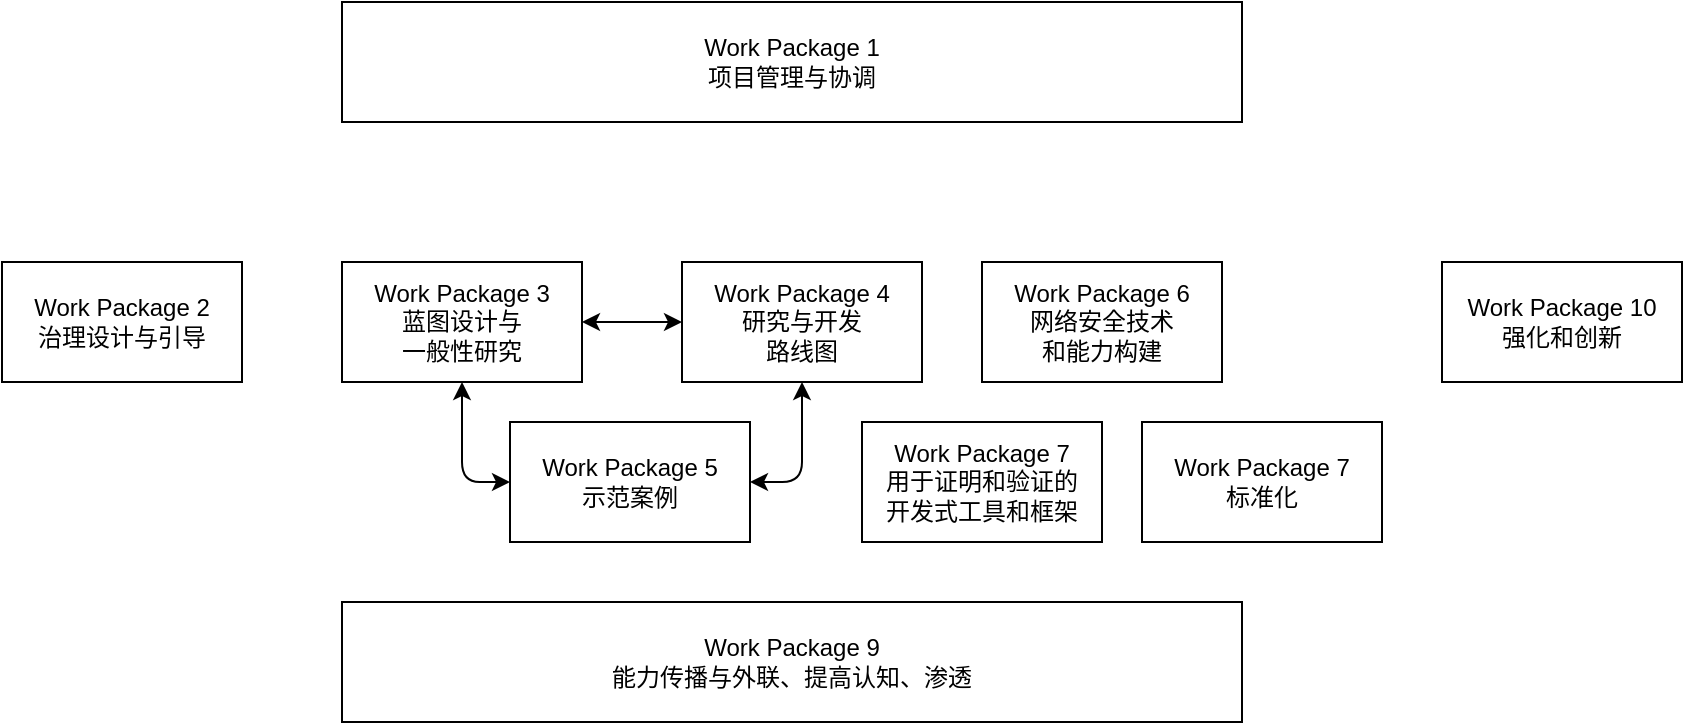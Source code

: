 <mxfile>
    <diagram id="uWHD7YBRE7kugEyg_PUX" name="Page-1">
        <mxGraphModel dx="898" dy="562" grid="1" gridSize="10" guides="1" tooltips="1" connect="1" arrows="1" fold="1" page="1" pageScale="1" pageWidth="827" pageHeight="1169" math="0" shadow="0">
            <root>
                <mxCell id="0"/>
                <mxCell id="1" parent="0"/>
                <mxCell id="2" value="Work Package 1&lt;br&gt;项目管理与协调" style="rounded=0;whiteSpace=wrap;html=1;" vertex="1" parent="1">
                    <mxGeometry x="190" y="80" width="450" height="60" as="geometry"/>
                </mxCell>
                <mxCell id="3" value="Work Package 3&lt;br&gt;蓝图设计与&lt;br&gt;一般性研究" style="rounded=0;whiteSpace=wrap;html=1;" vertex="1" parent="1">
                    <mxGeometry x="190" y="210" width="120" height="60" as="geometry"/>
                </mxCell>
                <mxCell id="4" value="Work Package 4&lt;br&gt;研究与开发&lt;br&gt;路线图" style="rounded=0;whiteSpace=wrap;html=1;" vertex="1" parent="1">
                    <mxGeometry x="360" y="210" width="120" height="60" as="geometry"/>
                </mxCell>
                <mxCell id="5" value="Work Package 5&lt;br&gt;示范案例" style="rounded=0;whiteSpace=wrap;html=1;" vertex="1" parent="1">
                    <mxGeometry x="274" y="290" width="120" height="60" as="geometry"/>
                </mxCell>
                <mxCell id="6" value="Work Package 2&lt;br&gt;治理设计与引导" style="rounded=0;whiteSpace=wrap;html=1;" vertex="1" parent="1">
                    <mxGeometry x="20" y="210" width="120" height="60" as="geometry"/>
                </mxCell>
                <mxCell id="7" value="" style="endArrow=classic;startArrow=classic;html=1;exitX=1;exitY=0.5;exitDx=0;exitDy=0;entryX=0;entryY=0.5;entryDx=0;entryDy=0;" edge="1" parent="1" source="3" target="4">
                    <mxGeometry width="50" height="50" relative="1" as="geometry">
                        <mxPoint x="350" y="270" as="sourcePoint"/>
                        <mxPoint x="400" y="220" as="targetPoint"/>
                    </mxGeometry>
                </mxCell>
                <mxCell id="8" value="" style="endArrow=classic;startArrow=classic;html=1;exitX=0.5;exitY=1;exitDx=0;exitDy=0;entryX=0;entryY=0.5;entryDx=0;entryDy=0;" edge="1" parent="1" source="3" target="5">
                    <mxGeometry width="50" height="50" relative="1" as="geometry">
                        <mxPoint x="350" y="270" as="sourcePoint"/>
                        <mxPoint x="400" y="220" as="targetPoint"/>
                        <Array as="points">
                            <mxPoint x="250" y="320"/>
                        </Array>
                    </mxGeometry>
                </mxCell>
                <mxCell id="9" value="" style="endArrow=classic;startArrow=classic;html=1;exitX=0.5;exitY=1;exitDx=0;exitDy=0;entryX=1;entryY=0.5;entryDx=0;entryDy=0;" edge="1" parent="1" source="4" target="5">
                    <mxGeometry width="50" height="50" relative="1" as="geometry">
                        <mxPoint x="260" y="280" as="sourcePoint"/>
                        <mxPoint x="284" y="330" as="targetPoint"/>
                        <Array as="points">
                            <mxPoint x="420" y="320"/>
                        </Array>
                    </mxGeometry>
                </mxCell>
                <mxCell id="10" value="Work Package 7&lt;br&gt;用于证明和验证的&lt;br&gt;开发式工具和框架" style="rounded=0;whiteSpace=wrap;html=1;" vertex="1" parent="1">
                    <mxGeometry x="450" y="290" width="120" height="60" as="geometry"/>
                </mxCell>
                <mxCell id="11" value="Work Package 6&lt;br&gt;网络安全技术&lt;br&gt;和能力构建" style="rounded=0;whiteSpace=wrap;html=1;" vertex="1" parent="1">
                    <mxGeometry x="510" y="210" width="120" height="60" as="geometry"/>
                </mxCell>
                <mxCell id="12" value="Work Package 10&lt;br&gt;强化和创新" style="rounded=0;whiteSpace=wrap;html=1;" vertex="1" parent="1">
                    <mxGeometry x="740" y="210" width="120" height="60" as="geometry"/>
                </mxCell>
                <mxCell id="13" value="Work Package 7&lt;br&gt;标准化" style="rounded=0;whiteSpace=wrap;html=1;" vertex="1" parent="1">
                    <mxGeometry x="590" y="290" width="120" height="60" as="geometry"/>
                </mxCell>
                <mxCell id="14" value="Work Package 9&lt;br&gt;能力传播与外联、提高认知、渗透" style="rounded=0;whiteSpace=wrap;html=1;" vertex="1" parent="1">
                    <mxGeometry x="190" y="380" width="450" height="60" as="geometry"/>
                </mxCell>
            </root>
        </mxGraphModel>
    </diagram>
</mxfile>